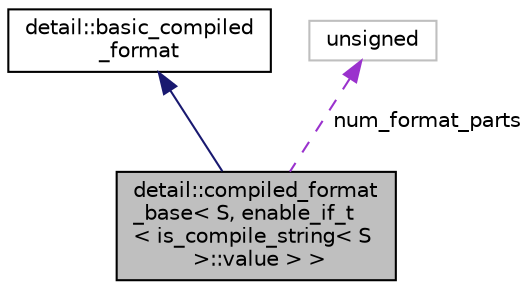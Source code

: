 digraph "detail::compiled_format_base&lt; S, enable_if_t&lt; is_compile_string&lt; S &gt;::value &gt; &gt;"
{
 // INTERACTIVE_SVG=YES
  edge [fontname="Helvetica",fontsize="10",labelfontname="Helvetica",labelfontsize="10"];
  node [fontname="Helvetica",fontsize="10",shape=record];
  Node1 [label="detail::compiled_format\l_base\< S, enable_if_t\l\< is_compile_string\< S\l \>::value \> \>",height=0.2,width=0.4,color="black", fillcolor="grey75", style="filled", fontcolor="black"];
  Node2 -> Node1 [dir="back",color="midnightblue",fontsize="10",style="solid",fontname="Helvetica"];
  Node2 [label="detail::basic_compiled\l_format",height=0.2,width=0.4,color="black", fillcolor="white", style="filled",URL="$structdetail_1_1basic__compiled__format.html"];
  Node3 -> Node1 [dir="back",color="darkorchid3",fontsize="10",style="dashed",label=" num_format_parts" ,fontname="Helvetica"];
  Node3 [label="unsigned",height=0.2,width=0.4,color="grey75", fillcolor="white", style="filled"];
}
